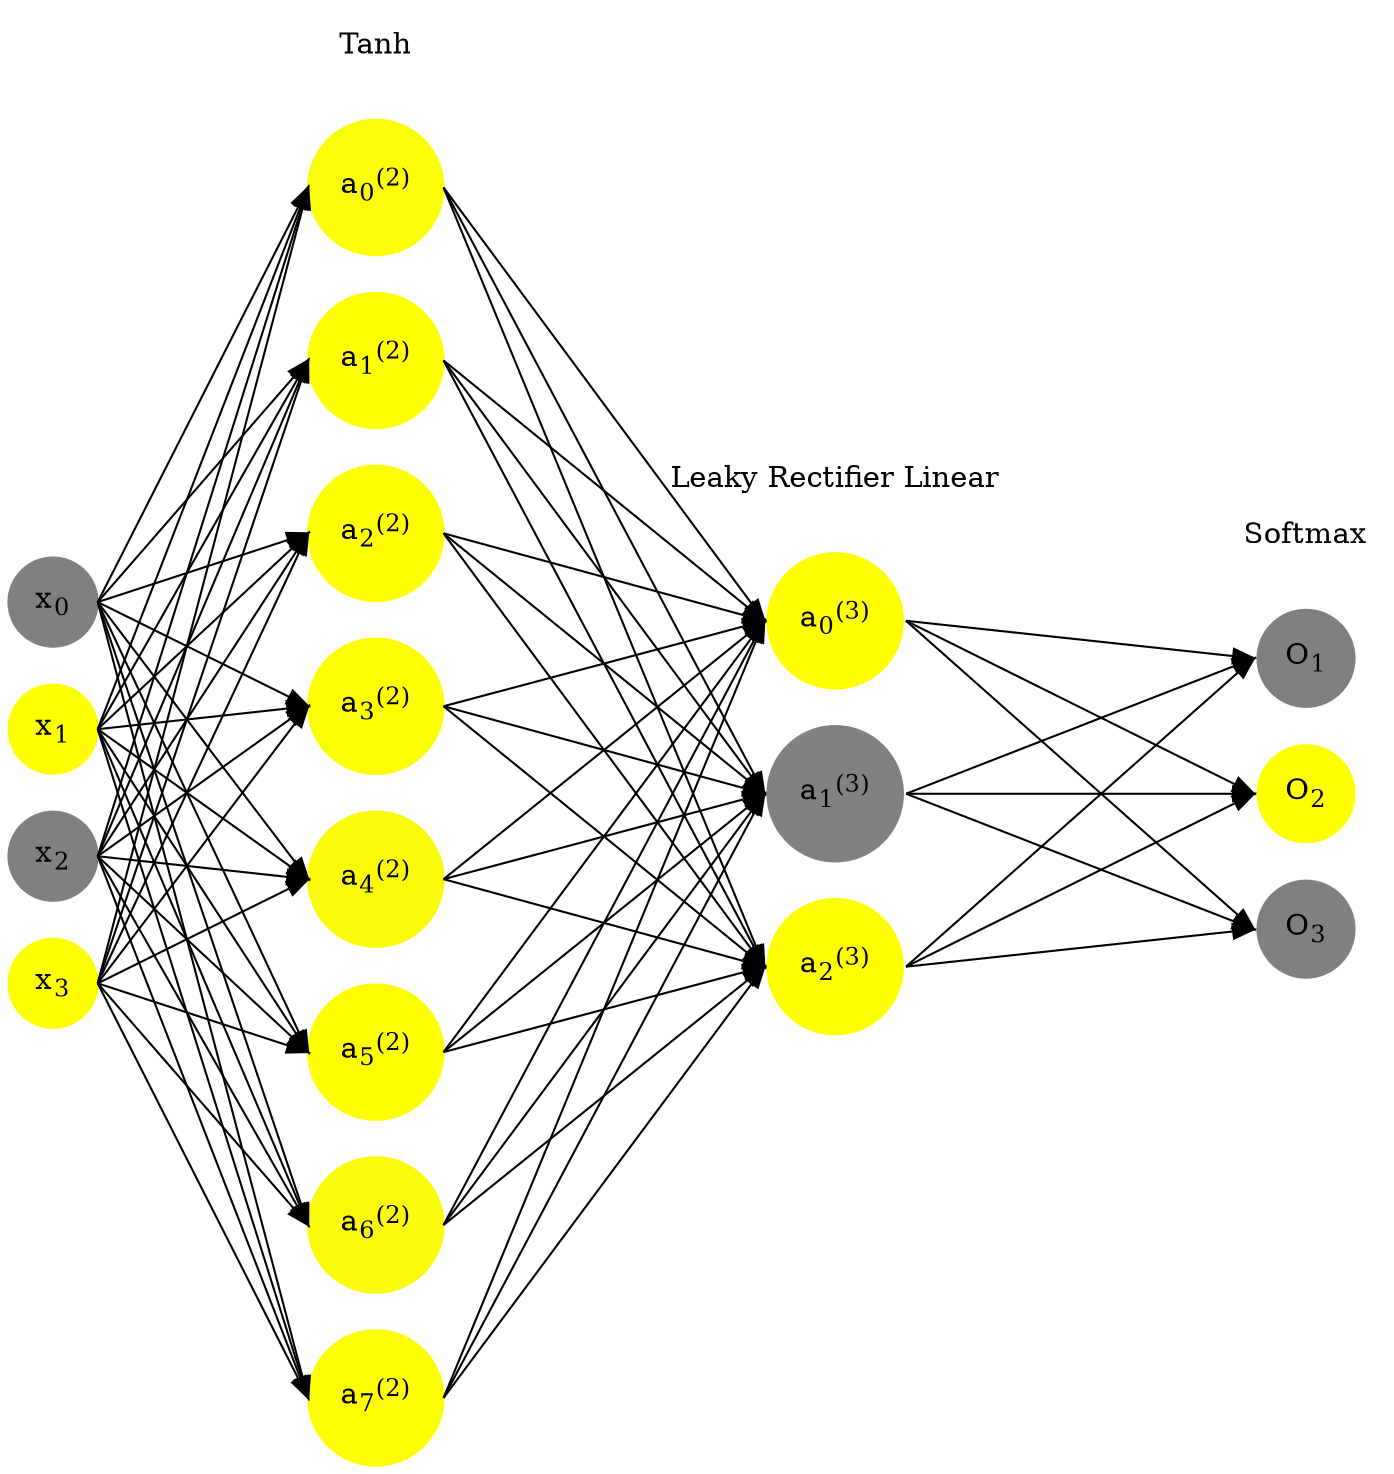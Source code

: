 digraph G {
	rankdir = LR;
	splines=false;
	edge[style=invis];
	ranksep= 1.4;
	{
	node [shape=circle, color="0.1667, 0.0, 0.5", style=filled, fillcolor="0.1667, 0.0, 0.5"];
	x0 [label=<x<sub>0</sub>>];
	}
	{
	node [shape=circle, color="0.1667, 1.0, 1.0", style=filled, fillcolor="0.1667, 1.0, 1.0"];
	x1 [label=<x<sub>1</sub>>];
	}
	{
	node [shape=circle, color="0.1667, 0.0, 0.5", style=filled, fillcolor="0.1667, 0.0, 0.5"];
	x2 [label=<x<sub>2</sub>>];
	}
	{
	node [shape=circle, color="0.1667, 1.0, 1.0", style=filled, fillcolor="0.1667, 1.0, 1.0"];
	x3 [label=<x<sub>3</sub>>];
	}
	{
	node [shape=circle, color="0.1667, 0.972461, 0.986231", style=filled, fillcolor="0.1667, 0.972461, 0.986231"];
	a02 [label=<a<sub>0</sub><sup>(2)</sup>>];
	}
	{
	node [shape=circle, color="0.1667, 0.994508, 0.997254", style=filled, fillcolor="0.1667, 0.994508, 0.997254"];
	a12 [label=<a<sub>1</sub><sup>(2)</sup>>];
	}
	{
	node [shape=circle, color="0.1667, 0.999980, 0.999990", style=filled, fillcolor="0.1667, 0.999980, 0.999990"];
	a22 [label=<a<sub>2</sub><sup>(2)</sup>>];
	}
	{
	node [shape=circle, color="0.1667, 0.990451, 0.995225", style=filled, fillcolor="0.1667, 0.990451, 0.995225"];
	a32 [label=<a<sub>3</sub><sup>(2)</sup>>];
	}
	{
	node [shape=circle, color="0.1667, 0.960671, 0.980335", style=filled, fillcolor="0.1667, 0.960671, 0.980335"];
	a42 [label=<a<sub>4</sub><sup>(2)</sup>>];
	}
	{
	node [shape=circle, color="0.1667, 0.999863, 0.999932", style=filled, fillcolor="0.1667, 0.999863, 0.999932"];
	a52 [label=<a<sub>5</sub><sup>(2)</sup>>];
	}
	{
	node [shape=circle, color="0.1667, 0.954865, 0.977433", style=filled, fillcolor="0.1667, 0.954865, 0.977433"];
	a62 [label=<a<sub>6</sub><sup>(2)</sup>>];
	}
	{
	node [shape=circle, color="0.1667, 0.989291, 0.994645", style=filled, fillcolor="0.1667, 0.989291, 0.994645"];
	a72 [label=<a<sub>7</sub><sup>(2)</sup>>];
	}
	{
	node [shape=circle, color="0.1667, 3.345872, 2.172936", style=filled, fillcolor="0.1667, 3.345872, 2.172936"];
	a03 [label=<a<sub>0</sub><sup>(3)</sup>>];
	}
	{
	node [shape=circle, color="0.1667, 0.009306, 0.504653", style=filled, fillcolor="0.1667, 0.009306, 0.504653"];
	a13 [label=<a<sub>1</sub><sup>(3)</sup>>];
	}
	{
	node [shape=circle, color="0.1667, 3.008487, 2.004243", style=filled, fillcolor="0.1667, 3.008487, 2.004243"];
	a23 [label=<a<sub>2</sub><sup>(3)</sup>>];
	}
	{
	node [shape=circle, color="0.1667, 0.0, 0.5", style=filled, fillcolor="0.1667, 0.0, 0.5"];
	O1 [label=<O<sub>1</sub>>];
	}
	{
	node [shape=circle, color="0.1667, 1.0, 1.0", style=filled, fillcolor="0.1667, 1.0, 1.0"];
	O2 [label=<O<sub>2</sub>>];
	}
	{
	node [shape=circle, color="0.1667, 0.0, 0.5", style=filled, fillcolor="0.1667, 0.0, 0.5"];
	O3 [label=<O<sub>3</sub>>];
	}
	{
	rank=same;
	x0->x1->x2->x3;
	}
	{
	rank=same;
	a02->a12->a22->a32->a42->a52->a62->a72;
	}
	{
	rank=same;
	a03->a13->a23;
	}
	{
	rank=same;
	O1->O2->O3;
	}
	l1 [shape=plaintext,label="Tanh"];
	l1->a02;
	{rank=same; l1;a02};
	l2 [shape=plaintext,label="Leaky Rectifier Linear"];
	l2->a03;
	{rank=same; l2;a03};
	l3 [shape=plaintext,label="Softmax"];
	l3->O1;
	{rank=same; l3;O1};
edge[style=solid, tailport=e, headport=w];
	{x0;x1;x2;x3} -> {a02;a12;a22;a32;a42;a52;a62;a72};
	{a02;a12;a22;a32;a42;a52;a62;a72} -> {a03;a13;a23};
	{a03;a13;a23} -> {O1,O2,O3};
}